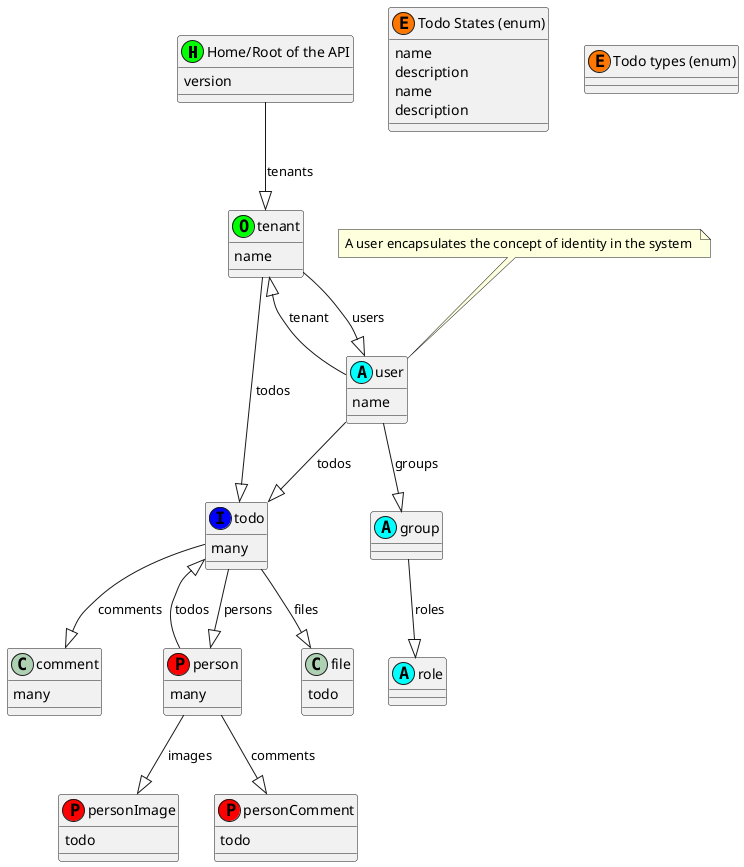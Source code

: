 Todo network of data resource types:

@startuml

class home as "Home/Root of the API" <<H, #00FF00) >>
home : version
home --|> tenant : tenants


class tenant as "tenant"  <<O, #00FF00) >>
tenant : name
tenant --|> user : users
tenant --|> todo : todos


class todo as "todo"   <<I, #0000FF) >>
todo : many
todo --|> person : persons
todo --|> comment : comments
todo --|> file : files


class person as "Person"  <<P, #FF0000) >>
person : many
person --|> todo : todos
person --|> personImage : images
person --|> personComment : comments


class personImage as "Image"  <<P, #FF0000) >>
personImage : todo

class personComment as "Comment"  <<P, #FF0000) >>
personComment : todo


/'
 ' Integration Support
 ' =================== 
 '/

class user as "User"  <<A, #00FFFF) >>
user : name
note top
  A user encapsulates the concept of identity in the system 
end note

user --|> tenant : tenant
user --|> group : groups
user --|> todo : todos

class group as "Group"  <<A, #00FFFF) >>
group --|> role : roles

class role as "Role"  <<A, #00FFFF) >>


comment : many
file : todo

'
' Enumeration resources
' =====================
'

class todoStage  as "Todo States (enum)" <<E, #FF7700) >>
todoStage : name
todoStage : description

class todoType  as "Todo types (enum)" <<E, #FF7700) >>
todoStage : name
todoStage : description


@enduml